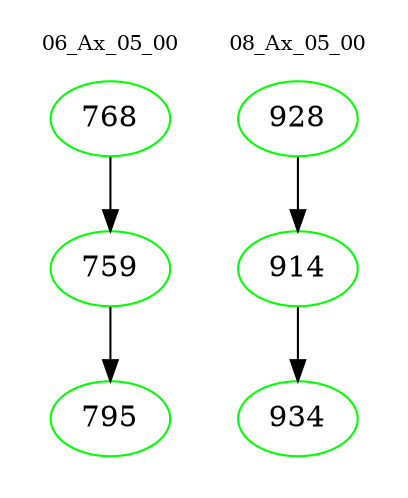 digraph{
subgraph cluster_0 {
color = white
label = "06_Ax_05_00";
fontsize=10;
T0_768 [label="768", color="green"]
T0_768 -> T0_759 [color="black"]
T0_759 [label="759", color="green"]
T0_759 -> T0_795 [color="black"]
T0_795 [label="795", color="green"]
}
subgraph cluster_1 {
color = white
label = "08_Ax_05_00";
fontsize=10;
T1_928 [label="928", color="green"]
T1_928 -> T1_914 [color="black"]
T1_914 [label="914", color="green"]
T1_914 -> T1_934 [color="black"]
T1_934 [label="934", color="green"]
}
}
